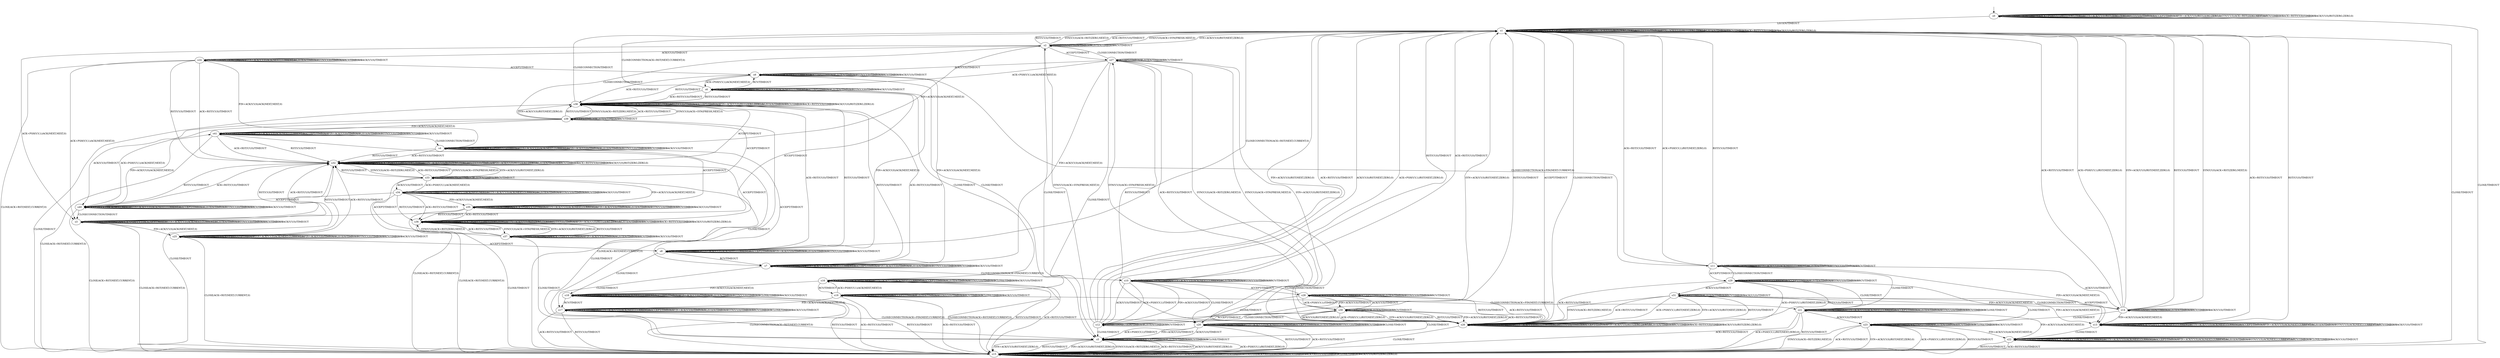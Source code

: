 digraph h5 {
s0 [label="s0"];
s1 [label="s1"];
s15 [label="s15"];
s2 [label="s2"];
s26 [label="s26"];
s3 [label="s3"];
s4 [label="s4"];
s5 [label="s5"];
s24 [label="s24"];
s27 [label="s27"];
s6 [label="s6"];
s7 [label="s7"];
s25 [label="s25"];
s32 [label="s32"];
s8 [label="s8"];
s9 [label="s9"];
s10 [label="s10"];
s16 [label="s16"];
s17 [label="s17"];
s33 [label="s33"];
s38 [label="s38"];
s11 [label="s11"];
s12 [label="s12"];
s18 [label="s18"];
s19 [label="s19"];
s20 [label="s20"];
s28 [label="s28"];
s34 [label="s34"];
s35 [label="s35"];
s39 [label="s39"];
s13 [label="s13"];
s14 [label="s14"];
s21 [label="s21"];
s29 [label="s29"];
s30 [label="s30"];
s36 [label="s36"];
s40 [label="s40"];
s41 [label="s41"];
s22 [label="s22"];
s23 [label="s23"];
s31 [label="s31"];
s37 [label="s37"];
s0 -> s0 [label="CLOSECONNECTION/TIMEOUT"];
s0 -> s0 [label="ACK+PSH(V,V,1)/RST(ZERO,ZERO,0)"];
s0 -> s0 [label="SYN+ACK(V,V,0)/RST(ZERO,ZERO,0)"];
s0 -> s0 [label="RST(V,V,0)/TIMEOUT"];
s0 -> s0 [label="ACCEPT/TIMEOUT"];
s0 -> s0 [label="FIN+ACK(V,V,0)/RST(ZERO,ZERO,0)"];
s0 -> s1 [label="LISTEN/TIMEOUT"];
s0 -> s0 [label="SYN(V,V,0)/ACK+RST(ZERO,NEXT,0)"];
s0 -> s0 [label="RCV/TIMEOUT"];
s0 -> s0 [label="ACK+RST(V,V,0)/TIMEOUT"];
s0 -> s15 [label="CLOSE/TIMEOUT"];
s0 -> s0 [label="ACK(V,V,0)/RST(ZERO,ZERO,0)"];
s1 -> s1 [label="CLOSECONNECTION/TIMEOUT"];
s1 -> s1 [label="ACK+PSH(V,V,1)/RST(ZERO,ZERO,0)"];
s1 -> s1 [label="SYN+ACK(V,V,0)/RST(ZERO,ZERO,0)"];
s1 -> s1 [label="RST(V,V,0)/TIMEOUT"];
s1 -> s26 [label="ACCEPT/TIMEOUT"];
s1 -> s1 [label="FIN+ACK(V,V,0)/RST(ZERO,ZERO,0)"];
s1 -> s1 [label="LISTEN/TIMEOUT"];
s1 -> s2 [label="SYN(V,V,0)/ACK+SYN(FRESH,NEXT,0)"];
s1 -> s1 [label="RCV/TIMEOUT"];
s1 -> s1 [label="ACK+RST(V,V,0)/TIMEOUT"];
s1 -> s15 [label="CLOSE/TIMEOUT"];
s1 -> s1 [label="ACK(V,V,0)/RST(ZERO,ZERO,0)"];
s15 -> s15 [label="CLOSECONNECTION/TIMEOUT"];
s15 -> s15 [label="ACK+PSH(V,V,1)/RST(ZERO,ZERO,0)"];
s15 -> s15 [label="SYN+ACK(V,V,0)/RST(ZERO,ZERO,0)"];
s15 -> s15 [label="RST(V,V,0)/TIMEOUT"];
s15 -> s15 [label="ACCEPT/TIMEOUT"];
s15 -> s15 [label="FIN+ACK(V,V,0)/RST(ZERO,ZERO,0)"];
s15 -> s15 [label="LISTEN/TIMEOUT"];
s15 -> s15 [label="SYN(V,V,0)/ACK+RST(ZERO,NEXT,0)"];
s15 -> s15 [label="RCV/TIMEOUT"];
s15 -> s15 [label="ACK+RST(V,V,0)/TIMEOUT"];
s15 -> s15 [label="CLOSE/TIMEOUT"];
s15 -> s15 [label="ACK(V,V,0)/RST(ZERO,ZERO,0)"];
s2 -> s2 [label="CLOSECONNECTION/TIMEOUT"];
s2 -> s3 [label="ACK+PSH(V,V,1)/ACK(NEXT,NEXT,0)"];
s2 -> s1 [label="SYN+ACK(V,V,0)/RST(NEXT,ZERO,0)"];
s2 -> s1 [label="RST(V,V,0)/TIMEOUT"];
s2 -> s27 [label="ACCEPT/TIMEOUT"];
s2 -> s4 [label="FIN+ACK(V,V,0)/ACK(NEXT,NEXT,0)"];
s2 -> s2 [label="LISTEN/TIMEOUT"];
s2 -> s1 [label="SYN(V,V,0)/ACK+RST(ZERO,NEXT,0)"];
s2 -> s2 [label="RCV/TIMEOUT"];
s2 -> s1 [label="ACK+RST(V,V,0)/TIMEOUT"];
s2 -> s5 [label="CLOSE/TIMEOUT"];
s2 -> s24 [label="ACK(V,V,0)/TIMEOUT"];
s26 -> s1 [label="CLOSECONNECTION/TIMEOUT"];
s26 -> s26 [label="ACK+PSH(V,V,1)/RST(ZERO,ZERO,0)"];
s26 -> s26 [label="SYN+ACK(V,V,0)/RST(ZERO,ZERO,0)"];
s26 -> s26 [label="RST(V,V,0)/TIMEOUT"];
s26 -> s26 [label="ACCEPT/TIMEOUT"];
s26 -> s26 [label="FIN+ACK(V,V,0)/RST(ZERO,ZERO,0)"];
s26 -> s26 [label="LISTEN/TIMEOUT"];
s26 -> s27 [label="SYN(V,V,0)/ACK+SYN(FRESH,NEXT,0)"];
s26 -> s26 [label="RCV/TIMEOUT"];
s26 -> s26 [label="ACK+RST(V,V,0)/TIMEOUT"];
s26 -> s15 [label="CLOSE/TIMEOUT"];
s26 -> s26 [label="ACK(V,V,0)/RST(ZERO,ZERO,0)"];
s3 -> s3 [label="CLOSECONNECTION/TIMEOUT"];
s3 -> s3 [label="ACK+PSH(V,V,1)/ACK(NEXT,NEXT,0)"];
s3 -> s3 [label="SYN+ACK(V,V,0)/ACK(NEXT,CURRENT,0)"];
s3 -> s32 [label="RST(V,V,0)/TIMEOUT"];
s3 -> s6 [label="ACCEPT/TIMEOUT"];
s3 -> s25 [label="FIN+ACK(V,V,0)/ACK(NEXT,NEXT,0)"];
s3 -> s3 [label="LISTEN/TIMEOUT"];
s3 -> s3 [label="SYN(V,V,0)/TIMEOUT"];
s3 -> s3 [label="RCV/TIMEOUT"];
s3 -> s32 [label="ACK+RST(V,V,0)/TIMEOUT"];
s3 -> s15 [label="CLOSE/ACK+RST(NEXT,CURRENT,0)"];
s3 -> s3 [label="ACK(V,V,0)/TIMEOUT"];
s4 -> s4 [label="CLOSECONNECTION/TIMEOUT"];
s4 -> s4 [label="ACK+PSH(V,V,1)/TIMEOUT"];
s4 -> s4 [label="SYN+ACK(V,V,0)/ACK(NEXT,CURRENT,0)"];
s4 -> s32 [label="RST(V,V,0)/TIMEOUT"];
s4 -> s7 [label="ACCEPT/TIMEOUT"];
s4 -> s4 [label="FIN+ACK(V,V,0)/TIMEOUT"];
s4 -> s4 [label="LISTEN/TIMEOUT"];
s4 -> s4 [label="SYN(V,V,0)/TIMEOUT"];
s4 -> s4 [label="RCV/TIMEOUT"];
s4 -> s32 [label="ACK+RST(V,V,0)/TIMEOUT"];
s4 -> s15 [label="CLOSE/ACK+RST(NEXT,CURRENT,0)"];
s4 -> s4 [label="ACK(V,V,0)/TIMEOUT"];
s5 -> s5 [label="CLOSECONNECTION/TIMEOUT"];
s5 -> s15 [label="ACK+PSH(V,V,1)/RST(NEXT,ZERO,0)"];
s5 -> s15 [label="SYN+ACK(V,V,0)/RST(NEXT,ZERO,0)"];
s5 -> s15 [label="RST(V,V,0)/TIMEOUT"];
s5 -> s5 [label="ACCEPT/TIMEOUT"];
s5 -> s15 [label="FIN+ACK(V,V,0)/RST(NEXT,ZERO,0)"];
s5 -> s5 [label="LISTEN/TIMEOUT"];
s5 -> s15 [label="SYN(V,V,0)/ACK+RST(ZERO,NEXT,0)"];
s5 -> s5 [label="RCV/TIMEOUT"];
s5 -> s15 [label="ACK+RST(V,V,0)/TIMEOUT"];
s5 -> s5 [label="CLOSE/TIMEOUT"];
s5 -> s15 [label="ACK(V,V,0)/RST(NEXT,ZERO,0)"];
s24 -> s24 [label="CLOSECONNECTION/TIMEOUT"];
s24 -> s3 [label="ACK+PSH(V,V,1)/ACK(NEXT,NEXT,0)"];
s24 -> s24 [label="SYN+ACK(V,V,0)/ACK(NEXT,CURRENT,0)"];
s24 -> s32 [label="RST(V,V,0)/TIMEOUT"];
s24 -> s9 [label="ACCEPT/TIMEOUT"];
s24 -> s4 [label="FIN+ACK(V,V,0)/ACK(NEXT,NEXT,0)"];
s24 -> s24 [label="LISTEN/TIMEOUT"];
s24 -> s24 [label="SYN(V,V,0)/TIMEOUT"];
s24 -> s24 [label="RCV/TIMEOUT"];
s24 -> s32 [label="ACK+RST(V,V,0)/TIMEOUT"];
s24 -> s15 [label="CLOSE/ACK+RST(NEXT,CURRENT,0)"];
s24 -> s24 [label="ACK(V,V,0)/TIMEOUT"];
s27 -> s2 [label="CLOSECONNECTION/TIMEOUT"];
s27 -> s6 [label="ACK+PSH(V,V,1)/ACK(NEXT,NEXT,0)"];
s27 -> s26 [label="SYN+ACK(V,V,0)/RST(NEXT,ZERO,0)"];
s27 -> s26 [label="RST(V,V,0)/TIMEOUT"];
s27 -> s27 [label="ACCEPT/TIMEOUT"];
s27 -> s7 [label="FIN+ACK(V,V,0)/ACK(NEXT,NEXT,0)"];
s27 -> s27 [label="LISTEN/TIMEOUT"];
s27 -> s26 [label="SYN(V,V,0)/ACK+RST(ZERO,NEXT,0)"];
s27 -> s27 [label="RCV/TIMEOUT"];
s27 -> s26 [label="ACK+RST(V,V,0)/TIMEOUT"];
s27 -> s5 [label="CLOSE/TIMEOUT"];
s27 -> s9 [label="ACK(V,V,0)/TIMEOUT"];
s6 -> s1 [label="CLOSECONNECTION/ACK+RST(NEXT,CURRENT,0)"];
s6 -> s6 [label="ACK+PSH(V,V,1)/ACK(NEXT,NEXT,0)"];
s6 -> s6 [label="SYN+ACK(V,V,0)/ACK(NEXT,CURRENT,0)"];
s6 -> s38 [label="RST(V,V,0)/TIMEOUT"];
s6 -> s6 [label="ACCEPT/TIMEOUT"];
s6 -> s8 [label="FIN+ACK(V,V,0)/ACK(NEXT,NEXT,0)"];
s6 -> s6 [label="LISTEN/TIMEOUT"];
s6 -> s6 [label="SYN(V,V,0)/TIMEOUT"];
s6 -> s9 [label="RCV/TIMEOUT"];
s6 -> s38 [label="ACK+RST(V,V,0)/TIMEOUT"];
s6 -> s16 [label="CLOSE/TIMEOUT"];
s6 -> s6 [label="ACK(V,V,0)/TIMEOUT"];
s7 -> s10 [label="CLOSECONNECTION/ACK+FIN(NEXT,CURRENT,0)"];
s7 -> s7 [label="ACK+PSH(V,V,1)/TIMEOUT"];
s7 -> s7 [label="SYN+ACK(V,V,0)/ACK(NEXT,CURRENT,0)"];
s7 -> s38 [label="RST(V,V,0)/TIMEOUT"];
s7 -> s7 [label="ACCEPT/TIMEOUT"];
s7 -> s7 [label="FIN+ACK(V,V,0)/TIMEOUT"];
s7 -> s7 [label="LISTEN/TIMEOUT"];
s7 -> s7 [label="SYN(V,V,0)/TIMEOUT"];
s7 -> s7 [label="RCV/TIMEOUT"];
s7 -> s38 [label="ACK+RST(V,V,0)/TIMEOUT"];
s7 -> s17 [label="CLOSE/TIMEOUT"];
s7 -> s7 [label="ACK(V,V,0)/TIMEOUT"];
s25 -> s25 [label="CLOSECONNECTION/TIMEOUT"];
s25 -> s25 [label="ACK+PSH(V,V,1)/TIMEOUT"];
s25 -> s25 [label="SYN+ACK(V,V,0)/ACK(NEXT,CURRENT,0)"];
s25 -> s32 [label="RST(V,V,0)/TIMEOUT"];
s25 -> s8 [label="ACCEPT/TIMEOUT"];
s25 -> s25 [label="FIN+ACK(V,V,0)/TIMEOUT"];
s25 -> s25 [label="LISTEN/TIMEOUT"];
s25 -> s25 [label="SYN(V,V,0)/TIMEOUT"];
s25 -> s25 [label="RCV/TIMEOUT"];
s25 -> s32 [label="ACK+RST(V,V,0)/TIMEOUT"];
s25 -> s15 [label="CLOSE/ACK+RST(NEXT,CURRENT,0)"];
s25 -> s25 [label="ACK(V,V,0)/TIMEOUT"];
s32 -> s32 [label="CLOSECONNECTION/TIMEOUT"];
s32 -> s32 [label="ACK+PSH(V,V,1)/RST(ZERO,ZERO,0)"];
s32 -> s32 [label="SYN+ACK(V,V,0)/RST(ZERO,ZERO,0)"];
s32 -> s32 [label="RST(V,V,0)/TIMEOUT"];
s32 -> s38 [label="ACCEPT/TIMEOUT"];
s32 -> s32 [label="FIN+ACK(V,V,0)/RST(ZERO,ZERO,0)"];
s32 -> s32 [label="LISTEN/TIMEOUT"];
s32 -> s33 [label="SYN(V,V,0)/ACK+SYN(FRESH,NEXT,0)"];
s32 -> s32 [label="RCV/TIMEOUT"];
s32 -> s32 [label="ACK+RST(V,V,0)/TIMEOUT"];
s32 -> s15 [label="CLOSE/TIMEOUT"];
s32 -> s32 [label="ACK(V,V,0)/RST(ZERO,ZERO,0)"];
s8 -> s1 [label="CLOSECONNECTION/ACK+RST(NEXT,CURRENT,0)"];
s8 -> s8 [label="ACK+PSH(V,V,1)/TIMEOUT"];
s8 -> s8 [label="SYN+ACK(V,V,0)/ACK(NEXT,CURRENT,0)"];
s8 -> s38 [label="RST(V,V,0)/TIMEOUT"];
s8 -> s8 [label="ACCEPT/TIMEOUT"];
s8 -> s8 [label="FIN+ACK(V,V,0)/TIMEOUT"];
s8 -> s8 [label="LISTEN/TIMEOUT"];
s8 -> s8 [label="SYN(V,V,0)/TIMEOUT"];
s8 -> s7 [label="RCV/TIMEOUT"];
s8 -> s38 [label="ACK+RST(V,V,0)/TIMEOUT"];
s8 -> s18 [label="CLOSE/TIMEOUT"];
s8 -> s8 [label="ACK(V,V,0)/TIMEOUT"];
s9 -> s11 [label="CLOSECONNECTION/ACK+FIN(NEXT,CURRENT,0)"];
s9 -> s6 [label="ACK+PSH(V,V,1)/ACK(NEXT,NEXT,0)"];
s9 -> s9 [label="SYN+ACK(V,V,0)/ACK(NEXT,CURRENT,0)"];
s9 -> s38 [label="RST(V,V,0)/TIMEOUT"];
s9 -> s9 [label="ACCEPT/TIMEOUT"];
s9 -> s7 [label="FIN+ACK(V,V,0)/ACK(NEXT,NEXT,0)"];
s9 -> s9 [label="LISTEN/TIMEOUT"];
s9 -> s9 [label="SYN(V,V,0)/TIMEOUT"];
s9 -> s9 [label="RCV/TIMEOUT"];
s9 -> s38 [label="ACK+RST(V,V,0)/TIMEOUT"];
s9 -> s19 [label="CLOSE/TIMEOUT"];
s9 -> s9 [label="ACK(V,V,0)/TIMEOUT"];
s10 -> s10 [label="CLOSECONNECTION/TIMEOUT"];
s10 -> s12 [label="ACK+PSH(V,V,1)/TIMEOUT"];
s10 -> s10 [label="SYN+ACK(V,V,0)/ACK(NEXT,CURRENT,0)"];
s10 -> s1 [label="RST(V,V,0)/TIMEOUT"];
s10 -> s28 [label="ACCEPT/TIMEOUT"];
s10 -> s12 [label="FIN+ACK(V,V,0)/TIMEOUT"];
s10 -> s10 [label="LISTEN/TIMEOUT"];
s10 -> s10 [label="SYN(V,V,0)/TIMEOUT"];
s10 -> s10 [label="RCV/TIMEOUT"];
s10 -> s1 [label="ACK+RST(V,V,0)/TIMEOUT"];
s10 -> s20 [label="CLOSE/TIMEOUT"];
s10 -> s12 [label="ACK(V,V,0)/TIMEOUT"];
s16 -> s15 [label="CLOSECONNECTION/ACK+RST(NEXT,CURRENT,0)"];
s16 -> s16 [label="ACK+PSH(V,V,1)/ACK(NEXT,NEXT,0)"];
s16 -> s16 [label="SYN+ACK(V,V,0)/ACK(NEXT,CURRENT,0)"];
s16 -> s15 [label="RST(V,V,0)/TIMEOUT"];
s16 -> s16 [label="ACCEPT/TIMEOUT"];
s16 -> s18 [label="FIN+ACK(V,V,0)/ACK(NEXT,NEXT,0)"];
s16 -> s16 [label="LISTEN/TIMEOUT"];
s16 -> s16 [label="SYN(V,V,0)/TIMEOUT"];
s16 -> s19 [label="RCV/TIMEOUT"];
s16 -> s15 [label="ACK+RST(V,V,0)/TIMEOUT"];
s16 -> s16 [label="CLOSE/TIMEOUT"];
s16 -> s16 [label="ACK(V,V,0)/TIMEOUT"];
s17 -> s20 [label="CLOSECONNECTION/ACK+FIN(NEXT,CURRENT,0)"];
s17 -> s17 [label="ACK+PSH(V,V,1)/TIMEOUT"];
s17 -> s17 [label="SYN+ACK(V,V,0)/ACK(NEXT,CURRENT,0)"];
s17 -> s15 [label="RST(V,V,0)/TIMEOUT"];
s17 -> s17 [label="ACCEPT/TIMEOUT"];
s17 -> s17 [label="FIN+ACK(V,V,0)/TIMEOUT"];
s17 -> s17 [label="LISTEN/TIMEOUT"];
s17 -> s17 [label="SYN(V,V,0)/TIMEOUT"];
s17 -> s17 [label="RCV/TIMEOUT"];
s17 -> s15 [label="ACK+RST(V,V,0)/TIMEOUT"];
s17 -> s17 [label="CLOSE/TIMEOUT"];
s17 -> s17 [label="ACK(V,V,0)/TIMEOUT"];
s33 -> s33 [label="CLOSECONNECTION/TIMEOUT"];
s33 -> s34 [label="ACK+PSH(V,V,1)/ACK(NEXT,NEXT,0)"];
s33 -> s32 [label="SYN+ACK(V,V,0)/RST(NEXT,ZERO,0)"];
s33 -> s32 [label="RST(V,V,0)/TIMEOUT"];
s33 -> s39 [label="ACCEPT/TIMEOUT"];
s33 -> s35 [label="FIN+ACK(V,V,0)/ACK(NEXT,NEXT,0)"];
s33 -> s33 [label="LISTEN/TIMEOUT"];
s33 -> s32 [label="SYN(V,V,0)/ACK+RST(ZERO,NEXT,0)"];
s33 -> s33 [label="RCV/TIMEOUT"];
s33 -> s32 [label="ACK+RST(V,V,0)/TIMEOUT"];
s33 -> s5 [label="CLOSE/TIMEOUT"];
s33 -> s34 [label="ACK(V,V,0)/TIMEOUT"];
s38 -> s1 [label="CLOSECONNECTION/TIMEOUT"];
s38 -> s38 [label="ACK+PSH(V,V,1)/RST(ZERO,ZERO,0)"];
s38 -> s38 [label="SYN+ACK(V,V,0)/RST(ZERO,ZERO,0)"];
s38 -> s38 [label="RST(V,V,0)/TIMEOUT"];
s38 -> s38 [label="ACCEPT/TIMEOUT"];
s38 -> s38 [label="FIN+ACK(V,V,0)/RST(ZERO,ZERO,0)"];
s38 -> s38 [label="LISTEN/TIMEOUT"];
s38 -> s39 [label="SYN(V,V,0)/ACK+SYN(FRESH,NEXT,0)"];
s38 -> s38 [label="RCV/TIMEOUT"];
s38 -> s38 [label="ACK+RST(V,V,0)/TIMEOUT"];
s38 -> s15 [label="CLOSE/TIMEOUT"];
s38 -> s38 [label="ACK(V,V,0)/RST(ZERO,ZERO,0)"];
s11 -> s11 [label="CLOSECONNECTION/TIMEOUT"];
s11 -> s1 [label="ACK+PSH(V,V,1)/RST(NEXT,ZERO,0)"];
s11 -> s11 [label="SYN+ACK(V,V,0)/ACK(NEXT,CURRENT,0)"];
s11 -> s1 [label="RST(V,V,0)/TIMEOUT"];
s11 -> s29 [label="ACCEPT/TIMEOUT"];
s11 -> s13 [label="FIN+ACK(V,V,0)/ACK(NEXT,NEXT,0)"];
s11 -> s11 [label="LISTEN/TIMEOUT"];
s11 -> s11 [label="SYN(V,V,0)/TIMEOUT"];
s11 -> s11 [label="RCV/TIMEOUT"];
s11 -> s1 [label="ACK+RST(V,V,0)/TIMEOUT"];
s11 -> s21 [label="CLOSE/TIMEOUT"];
s11 -> s14 [label="ACK(V,V,0)/TIMEOUT"];
s12 -> s12 [label="CLOSECONNECTION/TIMEOUT"];
s12 -> s1 [label="ACK+PSH(V,V,1)/RST(NEXT,ZERO,0)"];
s12 -> s1 [label="SYN+ACK(V,V,0)/RST(NEXT,ZERO,0)"];
s12 -> s1 [label="RST(V,V,0)/TIMEOUT"];
s12 -> s30 [label="ACCEPT/TIMEOUT"];
s12 -> s1 [label="FIN+ACK(V,V,0)/RST(NEXT,ZERO,0)"];
s12 -> s12 [label="LISTEN/TIMEOUT"];
s12 -> s2 [label="SYN(V,V,0)/ACK+SYN(FRESH,NEXT,0)"];
s12 -> s12 [label="RCV/TIMEOUT"];
s12 -> s1 [label="ACK+RST(V,V,0)/TIMEOUT"];
s12 -> s5 [label="CLOSE/TIMEOUT"];
s12 -> s1 [label="ACK(V,V,0)/RST(NEXT,ZERO,0)"];
s18 -> s15 [label="CLOSECONNECTION/ACK+RST(NEXT,CURRENT,0)"];
s18 -> s18 [label="ACK+PSH(V,V,1)/TIMEOUT"];
s18 -> s18 [label="SYN+ACK(V,V,0)/ACK(NEXT,CURRENT,0)"];
s18 -> s15 [label="RST(V,V,0)/TIMEOUT"];
s18 -> s18 [label="ACCEPT/TIMEOUT"];
s18 -> s18 [label="FIN+ACK(V,V,0)/TIMEOUT"];
s18 -> s18 [label="LISTEN/TIMEOUT"];
s18 -> s18 [label="SYN(V,V,0)/TIMEOUT"];
s18 -> s17 [label="RCV/TIMEOUT"];
s18 -> s15 [label="ACK+RST(V,V,0)/TIMEOUT"];
s18 -> s18 [label="CLOSE/TIMEOUT"];
s18 -> s18 [label="ACK(V,V,0)/TIMEOUT"];
s19 -> s21 [label="CLOSECONNECTION/ACK+FIN(NEXT,CURRENT,0)"];
s19 -> s16 [label="ACK+PSH(V,V,1)/ACK(NEXT,NEXT,0)"];
s19 -> s19 [label="SYN+ACK(V,V,0)/ACK(NEXT,CURRENT,0)"];
s19 -> s15 [label="RST(V,V,0)/TIMEOUT"];
s19 -> s19 [label="ACCEPT/TIMEOUT"];
s19 -> s17 [label="FIN+ACK(V,V,0)/ACK(NEXT,NEXT,0)"];
s19 -> s19 [label="LISTEN/TIMEOUT"];
s19 -> s19 [label="SYN(V,V,0)/TIMEOUT"];
s19 -> s19 [label="RCV/TIMEOUT"];
s19 -> s15 [label="ACK+RST(V,V,0)/TIMEOUT"];
s19 -> s19 [label="CLOSE/TIMEOUT"];
s19 -> s19 [label="ACK(V,V,0)/TIMEOUT"];
s20 -> s20 [label="CLOSECONNECTION/TIMEOUT"];
s20 -> s5 [label="ACK+PSH(V,V,1)/TIMEOUT"];
s20 -> s20 [label="SYN+ACK(V,V,0)/ACK(NEXT,CURRENT,0)"];
s20 -> s15 [label="RST(V,V,0)/TIMEOUT"];
s20 -> s20 [label="ACCEPT/TIMEOUT"];
s20 -> s5 [label="FIN+ACK(V,V,0)/TIMEOUT"];
s20 -> s20 [label="LISTEN/TIMEOUT"];
s20 -> s20 [label="SYN(V,V,0)/TIMEOUT"];
s20 -> s20 [label="RCV/TIMEOUT"];
s20 -> s15 [label="ACK+RST(V,V,0)/TIMEOUT"];
s20 -> s20 [label="CLOSE/TIMEOUT"];
s20 -> s5 [label="ACK(V,V,0)/TIMEOUT"];
s28 -> s10 [label="CLOSECONNECTION/TIMEOUT"];
s28 -> s30 [label="ACK+PSH(V,V,1)/TIMEOUT"];
s28 -> s28 [label="SYN+ACK(V,V,0)/ACK(NEXT,CURRENT,0)"];
s28 -> s26 [label="RST(V,V,0)/TIMEOUT"];
s28 -> s28 [label="ACCEPT/TIMEOUT"];
s28 -> s30 [label="FIN+ACK(V,V,0)/TIMEOUT"];
s28 -> s28 [label="LISTEN/TIMEOUT"];
s28 -> s28 [label="SYN(V,V,0)/TIMEOUT"];
s28 -> s28 [label="RCV/TIMEOUT"];
s28 -> s26 [label="ACK+RST(V,V,0)/TIMEOUT"];
s28 -> s20 [label="CLOSE/TIMEOUT"];
s28 -> s30 [label="ACK(V,V,0)/TIMEOUT"];
s34 -> s34 [label="CLOSECONNECTION/TIMEOUT"];
s34 -> s34 [label="ACK+PSH(V,V,1)/ACK(NEXT,NEXT,0)"];
s34 -> s34 [label="SYN+ACK(V,V,0)/ACK(NEXT,CURRENT,0)"];
s34 -> s36 [label="RST(V,V,0)/TIMEOUT"];
s34 -> s40 [label="ACCEPT/TIMEOUT"];
s34 -> s35 [label="FIN+ACK(V,V,0)/ACK(NEXT,NEXT,0)"];
s34 -> s34 [label="LISTEN/TIMEOUT"];
s34 -> s34 [label="SYN(V,V,0)/TIMEOUT"];
s34 -> s34 [label="RCV/TIMEOUT"];
s34 -> s36 [label="ACK+RST(V,V,0)/TIMEOUT"];
s34 -> s15 [label="CLOSE/ACK+RST(NEXT,CURRENT,0)"];
s34 -> s34 [label="ACK(V,V,0)/TIMEOUT"];
s35 -> s35 [label="CLOSECONNECTION/TIMEOUT"];
s35 -> s35 [label="ACK+PSH(V,V,1)/TIMEOUT"];
s35 -> s35 [label="SYN+ACK(V,V,0)/ACK(NEXT,CURRENT,0)"];
s35 -> s36 [label="RST(V,V,0)/TIMEOUT"];
s35 -> s41 [label="ACCEPT/TIMEOUT"];
s35 -> s35 [label="FIN+ACK(V,V,0)/TIMEOUT"];
s35 -> s35 [label="LISTEN/TIMEOUT"];
s35 -> s35 [label="SYN(V,V,0)/TIMEOUT"];
s35 -> s35 [label="RCV/TIMEOUT"];
s35 -> s36 [label="ACK+RST(V,V,0)/TIMEOUT"];
s35 -> s15 [label="CLOSE/ACK+RST(NEXT,CURRENT,0)"];
s35 -> s35 [label="ACK(V,V,0)/TIMEOUT"];
s39 -> s2 [label="CLOSECONNECTION/TIMEOUT"];
s39 -> s40 [label="ACK+PSH(V,V,1)/ACK(NEXT,NEXT,0)"];
s39 -> s38 [label="SYN+ACK(V,V,0)/RST(NEXT,ZERO,0)"];
s39 -> s38 [label="RST(V,V,0)/TIMEOUT"];
s39 -> s39 [label="ACCEPT/TIMEOUT"];
s39 -> s41 [label="FIN+ACK(V,V,0)/ACK(NEXT,NEXT,0)"];
s39 -> s39 [label="LISTEN/TIMEOUT"];
s39 -> s38 [label="SYN(V,V,0)/ACK+RST(ZERO,NEXT,0)"];
s39 -> s39 [label="RCV/TIMEOUT"];
s39 -> s38 [label="ACK+RST(V,V,0)/TIMEOUT"];
s39 -> s5 [label="CLOSE/TIMEOUT"];
s39 -> s40 [label="ACK(V,V,0)/TIMEOUT"];
s13 -> s13 [label="CLOSECONNECTION/TIMEOUT"];
s13 -> s13 [label="ACK+PSH(V,V,1)/ACK(NEXT,CURRENT,0)"];
s13 -> s13 [label="SYN+ACK(V,V,0)/ACK(NEXT,CURRENT,0)"];
s13 -> s1 [label="RST(V,V,0)/TIMEOUT"];
s13 -> s13 [label="ACCEPT/TIMEOUT"];
s13 -> s13 [label="FIN+ACK(V,V,0)/ACK(NEXT,CURRENT,0)"];
s13 -> s13 [label="LISTEN/TIMEOUT"];
s13 -> s13 [label="SYN(V,V,0)/ACK(NEXT,CURRENT,0)"];
s13 -> s13 [label="RCV/TIMEOUT"];
s13 -> s1 [label="ACK+RST(V,V,0)/TIMEOUT"];
s13 -> s22 [label="CLOSE/TIMEOUT"];
s13 -> s13 [label="ACK(V,V,0)/TIMEOUT"];
s14 -> s14 [label="CLOSECONNECTION/TIMEOUT"];
s14 -> s1 [label="ACK+PSH(V,V,1)/RST(NEXT,ZERO,0)"];
s14 -> s1 [label="SYN+ACK(V,V,0)/RST(NEXT,ZERO,0)"];
s14 -> s1 [label="RST(V,V,0)/TIMEOUT"];
s14 -> s31 [label="ACCEPT/TIMEOUT"];
s14 -> s13 [label="FIN+ACK(V,V,0)/ACK(NEXT,NEXT,0)"];
s14 -> s14 [label="LISTEN/TIMEOUT"];
s14 -> s1 [label="SYN(V,V,0)/ACK+RST(ZERO,NEXT,0)"];
s14 -> s14 [label="RCV/TIMEOUT"];
s14 -> s1 [label="ACK+RST(V,V,0)/TIMEOUT"];
s14 -> s23 [label="CLOSE/TIMEOUT"];
s14 -> s14 [label="ACK(V,V,0)/TIMEOUT"];
s21 -> s21 [label="CLOSECONNECTION/TIMEOUT"];
s21 -> s15 [label="ACK+PSH(V,V,1)/RST(NEXT,ZERO,0)"];
s21 -> s21 [label="SYN+ACK(V,V,0)/ACK(NEXT,CURRENT,0)"];
s21 -> s15 [label="RST(V,V,0)/TIMEOUT"];
s21 -> s21 [label="ACCEPT/TIMEOUT"];
s21 -> s22 [label="FIN+ACK(V,V,0)/ACK(NEXT,NEXT,0)"];
s21 -> s21 [label="LISTEN/TIMEOUT"];
s21 -> s21 [label="SYN(V,V,0)/TIMEOUT"];
s21 -> s21 [label="RCV/TIMEOUT"];
s21 -> s15 [label="ACK+RST(V,V,0)/TIMEOUT"];
s21 -> s21 [label="CLOSE/TIMEOUT"];
s21 -> s23 [label="ACK(V,V,0)/TIMEOUT"];
s29 -> s11 [label="CLOSECONNECTION/TIMEOUT"];
s29 -> s26 [label="ACK+PSH(V,V,1)/RST(NEXT,ZERO,0)"];
s29 -> s29 [label="SYN+ACK(V,V,0)/ACK(NEXT,CURRENT,0)"];
s29 -> s26 [label="RST(V,V,0)/TIMEOUT"];
s29 -> s29 [label="ACCEPT/TIMEOUT"];
s29 -> s13 [label="FIN+ACK(V,V,0)/ACK(NEXT,NEXT,0)"];
s29 -> s29 [label="LISTEN/TIMEOUT"];
s29 -> s29 [label="SYN(V,V,0)/TIMEOUT"];
s29 -> s29 [label="RCV/TIMEOUT"];
s29 -> s26 [label="ACK+RST(V,V,0)/TIMEOUT"];
s29 -> s21 [label="CLOSE/TIMEOUT"];
s29 -> s31 [label="ACK(V,V,0)/TIMEOUT"];
s30 -> s12 [label="CLOSECONNECTION/TIMEOUT"];
s30 -> s26 [label="ACK+PSH(V,V,1)/RST(NEXT,ZERO,0)"];
s30 -> s26 [label="SYN+ACK(V,V,0)/RST(NEXT,ZERO,0)"];
s30 -> s26 [label="RST(V,V,0)/TIMEOUT"];
s30 -> s30 [label="ACCEPT/TIMEOUT"];
s30 -> s26 [label="FIN+ACK(V,V,0)/RST(NEXT,ZERO,0)"];
s30 -> s30 [label="LISTEN/TIMEOUT"];
s30 -> s27 [label="SYN(V,V,0)/ACK+SYN(FRESH,NEXT,0)"];
s30 -> s30 [label="RCV/TIMEOUT"];
s30 -> s26 [label="ACK+RST(V,V,0)/TIMEOUT"];
s30 -> s5 [label="CLOSE/TIMEOUT"];
s30 -> s26 [label="ACK(V,V,0)/RST(NEXT,ZERO,0)"];
s36 -> s36 [label="CLOSECONNECTION/TIMEOUT"];
s36 -> s36 [label="ACK+PSH(V,V,1)/RST(ZERO,ZERO,0)"];
s36 -> s36 [label="SYN+ACK(V,V,0)/RST(ZERO,ZERO,0)"];
s36 -> s36 [label="RST(V,V,0)/TIMEOUT"];
s36 -> s32 [label="ACCEPT/TIMEOUT"];
s36 -> s36 [label="FIN+ACK(V,V,0)/RST(ZERO,ZERO,0)"];
s36 -> s36 [label="LISTEN/TIMEOUT"];
s36 -> s37 [label="SYN(V,V,0)/ACK+SYN(FRESH,NEXT,0)"];
s36 -> s36 [label="RCV/TIMEOUT"];
s36 -> s36 [label="ACK+RST(V,V,0)/TIMEOUT"];
s36 -> s15 [label="CLOSE/TIMEOUT"];
s36 -> s36 [label="ACK(V,V,0)/RST(ZERO,ZERO,0)"];
s40 -> s3 [label="CLOSECONNECTION/TIMEOUT"];
s40 -> s40 [label="ACK+PSH(V,V,1)/ACK(NEXT,NEXT,0)"];
s40 -> s40 [label="SYN+ACK(V,V,0)/ACK(NEXT,CURRENT,0)"];
s40 -> s32 [label="RST(V,V,0)/TIMEOUT"];
s40 -> s40 [label="ACCEPT/TIMEOUT"];
s40 -> s41 [label="FIN+ACK(V,V,0)/ACK(NEXT,NEXT,0)"];
s40 -> s40 [label="LISTEN/TIMEOUT"];
s40 -> s40 [label="SYN(V,V,0)/TIMEOUT"];
s40 -> s40 [label="RCV/TIMEOUT"];
s40 -> s32 [label="ACK+RST(V,V,0)/TIMEOUT"];
s40 -> s15 [label="CLOSE/ACK+RST(NEXT,CURRENT,0)"];
s40 -> s40 [label="ACK(V,V,0)/TIMEOUT"];
s41 -> s4 [label="CLOSECONNECTION/TIMEOUT"];
s41 -> s41 [label="ACK+PSH(V,V,1)/TIMEOUT"];
s41 -> s41 [label="SYN+ACK(V,V,0)/ACK(NEXT,CURRENT,0)"];
s41 -> s32 [label="RST(V,V,0)/TIMEOUT"];
s41 -> s41 [label="ACCEPT/TIMEOUT"];
s41 -> s41 [label="FIN+ACK(V,V,0)/TIMEOUT"];
s41 -> s41 [label="LISTEN/TIMEOUT"];
s41 -> s41 [label="SYN(V,V,0)/TIMEOUT"];
s41 -> s41 [label="RCV/TIMEOUT"];
s41 -> s32 [label="ACK+RST(V,V,0)/TIMEOUT"];
s41 -> s15 [label="CLOSE/ACK+RST(NEXT,CURRENT,0)"];
s41 -> s41 [label="ACK(V,V,0)/TIMEOUT"];
s22 -> s22 [label="CLOSECONNECTION/TIMEOUT"];
s22 -> s22 [label="ACK+PSH(V,V,1)/ACK(NEXT,CURRENT,0)"];
s22 -> s22 [label="SYN+ACK(V,V,0)/ACK(NEXT,CURRENT,0)"];
s22 -> s15 [label="RST(V,V,0)/TIMEOUT"];
s22 -> s22 [label="ACCEPT/TIMEOUT"];
s22 -> s22 [label="FIN+ACK(V,V,0)/ACK(NEXT,CURRENT,0)"];
s22 -> s22 [label="LISTEN/TIMEOUT"];
s22 -> s22 [label="SYN(V,V,0)/ACK(NEXT,CURRENT,0)"];
s22 -> s22 [label="RCV/TIMEOUT"];
s22 -> s15 [label="ACK+RST(V,V,0)/TIMEOUT"];
s22 -> s22 [label="CLOSE/TIMEOUT"];
s22 -> s22 [label="ACK(V,V,0)/TIMEOUT"];
s23 -> s23 [label="CLOSECONNECTION/TIMEOUT"];
s23 -> s15 [label="ACK+PSH(V,V,1)/RST(NEXT,ZERO,0)"];
s23 -> s15 [label="SYN+ACK(V,V,0)/RST(NEXT,ZERO,0)"];
s23 -> s15 [label="RST(V,V,0)/TIMEOUT"];
s23 -> s23 [label="ACCEPT/TIMEOUT"];
s23 -> s22 [label="FIN+ACK(V,V,0)/ACK(NEXT,NEXT,0)"];
s23 -> s23 [label="LISTEN/TIMEOUT"];
s23 -> s15 [label="SYN(V,V,0)/ACK+RST(ZERO,NEXT,0)"];
s23 -> s23 [label="RCV/TIMEOUT"];
s23 -> s15 [label="ACK+RST(V,V,0)/TIMEOUT"];
s23 -> s23 [label="CLOSE/TIMEOUT"];
s23 -> s23 [label="ACK(V,V,0)/TIMEOUT"];
s31 -> s14 [label="CLOSECONNECTION/TIMEOUT"];
s31 -> s26 [label="ACK+PSH(V,V,1)/RST(NEXT,ZERO,0)"];
s31 -> s26 [label="SYN+ACK(V,V,0)/RST(NEXT,ZERO,0)"];
s31 -> s26 [label="RST(V,V,0)/TIMEOUT"];
s31 -> s31 [label="ACCEPT/TIMEOUT"];
s31 -> s13 [label="FIN+ACK(V,V,0)/ACK(NEXT,NEXT,0)"];
s31 -> s31 [label="LISTEN/TIMEOUT"];
s31 -> s26 [label="SYN(V,V,0)/ACK+RST(ZERO,NEXT,0)"];
s31 -> s31 [label="RCV/TIMEOUT"];
s31 -> s26 [label="ACK+RST(V,V,0)/TIMEOUT"];
s31 -> s23 [label="CLOSE/TIMEOUT"];
s31 -> s31 [label="ACK(V,V,0)/TIMEOUT"];
s37 -> s37 [label="CLOSECONNECTION/TIMEOUT"];
s37 -> s37 [label="ACK+PSH(V,V,1)/TIMEOUT"];
s37 -> s36 [label="SYN+ACK(V,V,0)/RST(NEXT,ZERO,0)"];
s37 -> s36 [label="RST(V,V,0)/TIMEOUT"];
s37 -> s33 [label="ACCEPT/TIMEOUT"];
s37 -> s37 [label="FIN+ACK(V,V,0)/TIMEOUT"];
s37 -> s37 [label="LISTEN/TIMEOUT"];
s37 -> s36 [label="SYN(V,V,0)/ACK+RST(ZERO,NEXT,0)"];
s37 -> s37 [label="RCV/TIMEOUT"];
s37 -> s36 [label="ACK+RST(V,V,0)/TIMEOUT"];
s37 -> s5 [label="CLOSE/TIMEOUT"];
s37 -> s37 [label="ACK(V,V,0)/TIMEOUT"];
__start0 [shape=none, label=""];
__start0 -> s0 [label=""];
}
